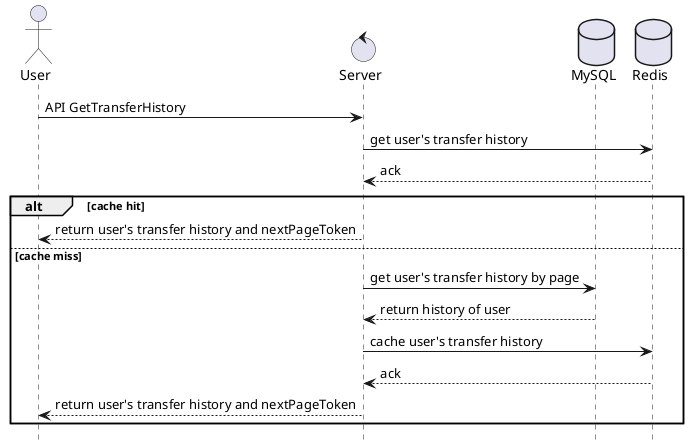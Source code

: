 @startuml view-history
hide footbox
actor "User"
control "Server"
database "MySQL"
database "Redis"
"User" -> "Server": API GetTransferHistory
"Server" -> "Redis": get user's transfer history
"Redis" --> "Server": ack
alt cache hit 
"Server" --> "User": return user's transfer history and nextPageToken
else cache miss
"Server" -> "MySQL": get user's transfer history by page
"MySQL" --> "Server": return history of user
"Server" -> "Redis": cache user's transfer history
"Redis" --> "Server": ack
"Server" --> "User": return user's transfer history and nextPageToken
end
@enduml